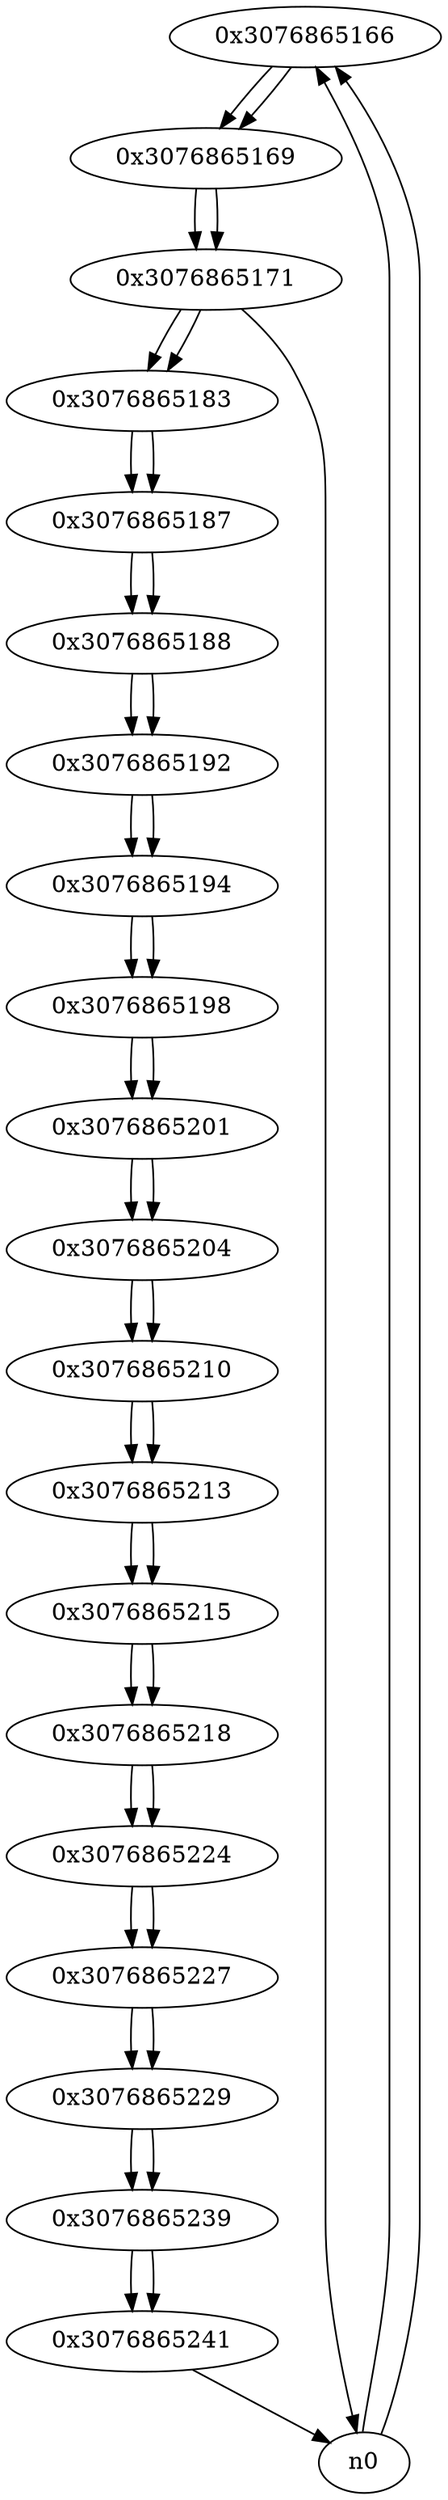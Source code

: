 digraph G{
/* nodes */
  n1 [label="0x3076865166"]
  n2 [label="0x3076865169"]
  n3 [label="0x3076865171"]
  n4 [label="0x3076865183"]
  n5 [label="0x3076865187"]
  n6 [label="0x3076865188"]
  n7 [label="0x3076865192"]
  n8 [label="0x3076865194"]
  n9 [label="0x3076865198"]
  n10 [label="0x3076865201"]
  n11 [label="0x3076865204"]
  n12 [label="0x3076865210"]
  n13 [label="0x3076865213"]
  n14 [label="0x3076865215"]
  n15 [label="0x3076865218"]
  n16 [label="0x3076865224"]
  n17 [label="0x3076865227"]
  n18 [label="0x3076865229"]
  n19 [label="0x3076865239"]
  n20 [label="0x3076865241"]
/* edges */
n1 -> n2;
n0 -> n1;
n0 -> n1;
n2 -> n3;
n1 -> n2;
n3 -> n0;
n3 -> n4;
n2 -> n3;
n4 -> n5;
n3 -> n4;
n5 -> n6;
n4 -> n5;
n6 -> n7;
n5 -> n6;
n7 -> n8;
n6 -> n7;
n8 -> n9;
n7 -> n8;
n9 -> n10;
n8 -> n9;
n10 -> n11;
n9 -> n10;
n11 -> n12;
n10 -> n11;
n12 -> n13;
n11 -> n12;
n13 -> n14;
n12 -> n13;
n14 -> n15;
n13 -> n14;
n15 -> n16;
n14 -> n15;
n16 -> n17;
n15 -> n16;
n17 -> n18;
n16 -> n17;
n18 -> n19;
n17 -> n18;
n19 -> n20;
n18 -> n19;
n20 -> n0;
n19 -> n20;
}
